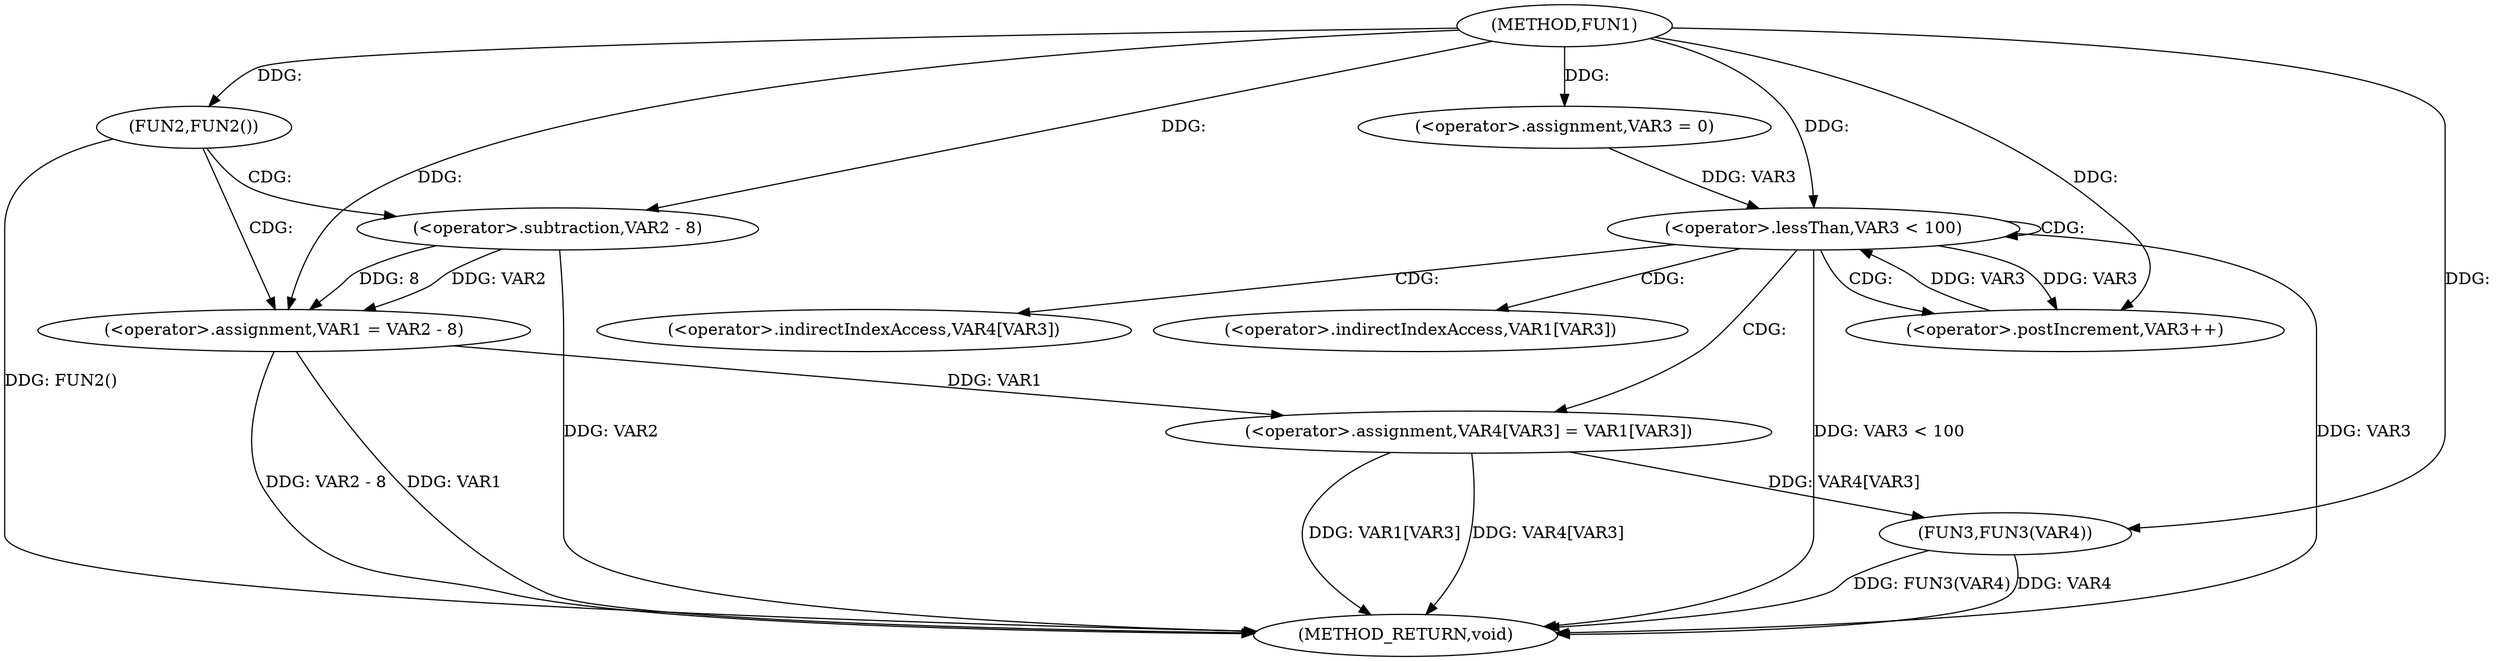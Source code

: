 digraph FUN1 {  
"1000100" [label = "(METHOD,FUN1)" ]
"1000134" [label = "(METHOD_RETURN,void)" ]
"1000105" [label = "(FUN2,FUN2())" ]
"1000107" [label = "(<operator>.assignment,VAR1 = VAR2 - 8)" ]
"1000109" [label = "(<operator>.subtraction,VAR2 - 8)" ]
"1000116" [label = "(<operator>.assignment,VAR3 = 0)" ]
"1000119" [label = "(<operator>.lessThan,VAR3 < 100)" ]
"1000122" [label = "(<operator>.postIncrement,VAR3++)" ]
"1000125" [label = "(<operator>.assignment,VAR4[VAR3] = VAR1[VAR3])" ]
"1000132" [label = "(FUN3,FUN3(VAR4))" ]
"1000126" [label = "(<operator>.indirectIndexAccess,VAR4[VAR3])" ]
"1000129" [label = "(<operator>.indirectIndexAccess,VAR1[VAR3])" ]
  "1000125" -> "1000134"  [ label = "DDG: VAR4[VAR3]"] 
  "1000107" -> "1000134"  [ label = "DDG: VAR1"] 
  "1000105" -> "1000134"  [ label = "DDG: FUN2()"] 
  "1000132" -> "1000134"  [ label = "DDG: FUN3(VAR4)"] 
  "1000125" -> "1000134"  [ label = "DDG: VAR1[VAR3]"] 
  "1000132" -> "1000134"  [ label = "DDG: VAR4"] 
  "1000119" -> "1000134"  [ label = "DDG: VAR3 < 100"] 
  "1000107" -> "1000134"  [ label = "DDG: VAR2 - 8"] 
  "1000109" -> "1000134"  [ label = "DDG: VAR2"] 
  "1000119" -> "1000134"  [ label = "DDG: VAR3"] 
  "1000100" -> "1000105"  [ label = "DDG: "] 
  "1000109" -> "1000107"  [ label = "DDG: VAR2"] 
  "1000109" -> "1000107"  [ label = "DDG: 8"] 
  "1000100" -> "1000107"  [ label = "DDG: "] 
  "1000100" -> "1000109"  [ label = "DDG: "] 
  "1000100" -> "1000116"  [ label = "DDG: "] 
  "1000116" -> "1000119"  [ label = "DDG: VAR3"] 
  "1000122" -> "1000119"  [ label = "DDG: VAR3"] 
  "1000100" -> "1000119"  [ label = "DDG: "] 
  "1000119" -> "1000122"  [ label = "DDG: VAR3"] 
  "1000100" -> "1000122"  [ label = "DDG: "] 
  "1000107" -> "1000125"  [ label = "DDG: VAR1"] 
  "1000125" -> "1000132"  [ label = "DDG: VAR4[VAR3]"] 
  "1000100" -> "1000132"  [ label = "DDG: "] 
  "1000105" -> "1000109"  [ label = "CDG: "] 
  "1000105" -> "1000107"  [ label = "CDG: "] 
  "1000119" -> "1000129"  [ label = "CDG: "] 
  "1000119" -> "1000125"  [ label = "CDG: "] 
  "1000119" -> "1000119"  [ label = "CDG: "] 
  "1000119" -> "1000122"  [ label = "CDG: "] 
  "1000119" -> "1000126"  [ label = "CDG: "] 
}
